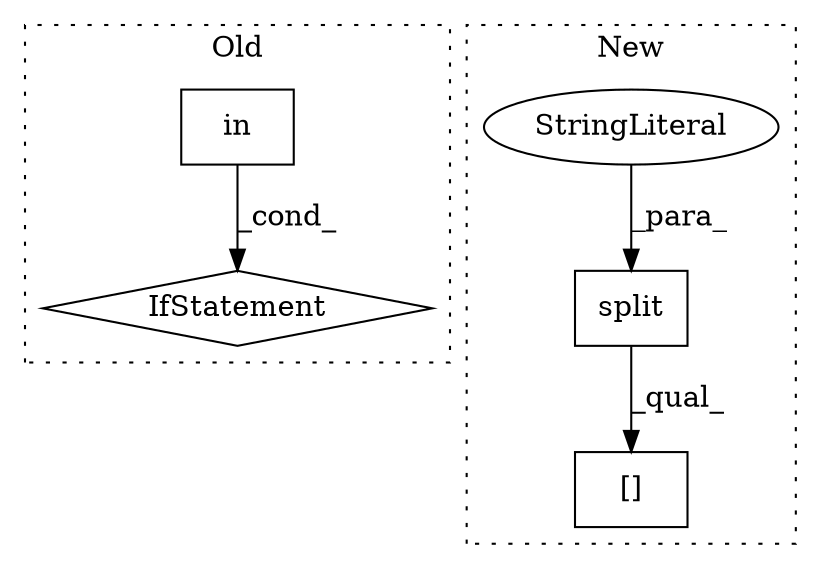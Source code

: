 digraph G {
subgraph cluster0 {
1 [label="in" a="105" s="772" l="21" shape="box"];
4 [label="IfStatement" a="25" s="762,793" l="10,2" shape="diamond"];
label = "Old";
style="dotted";
}
subgraph cluster1 {
2 [label="split" a="32" s="581,590" l="6,1" shape="box"];
3 [label="[]" a="2" s="452,594" l="140,1" shape="box"];
5 [label="StringLiteral" a="45" s="587" l="3" shape="ellipse"];
label = "New";
style="dotted";
}
1 -> 4 [label="_cond_"];
2 -> 3 [label="_qual_"];
5 -> 2 [label="_para_"];
}
